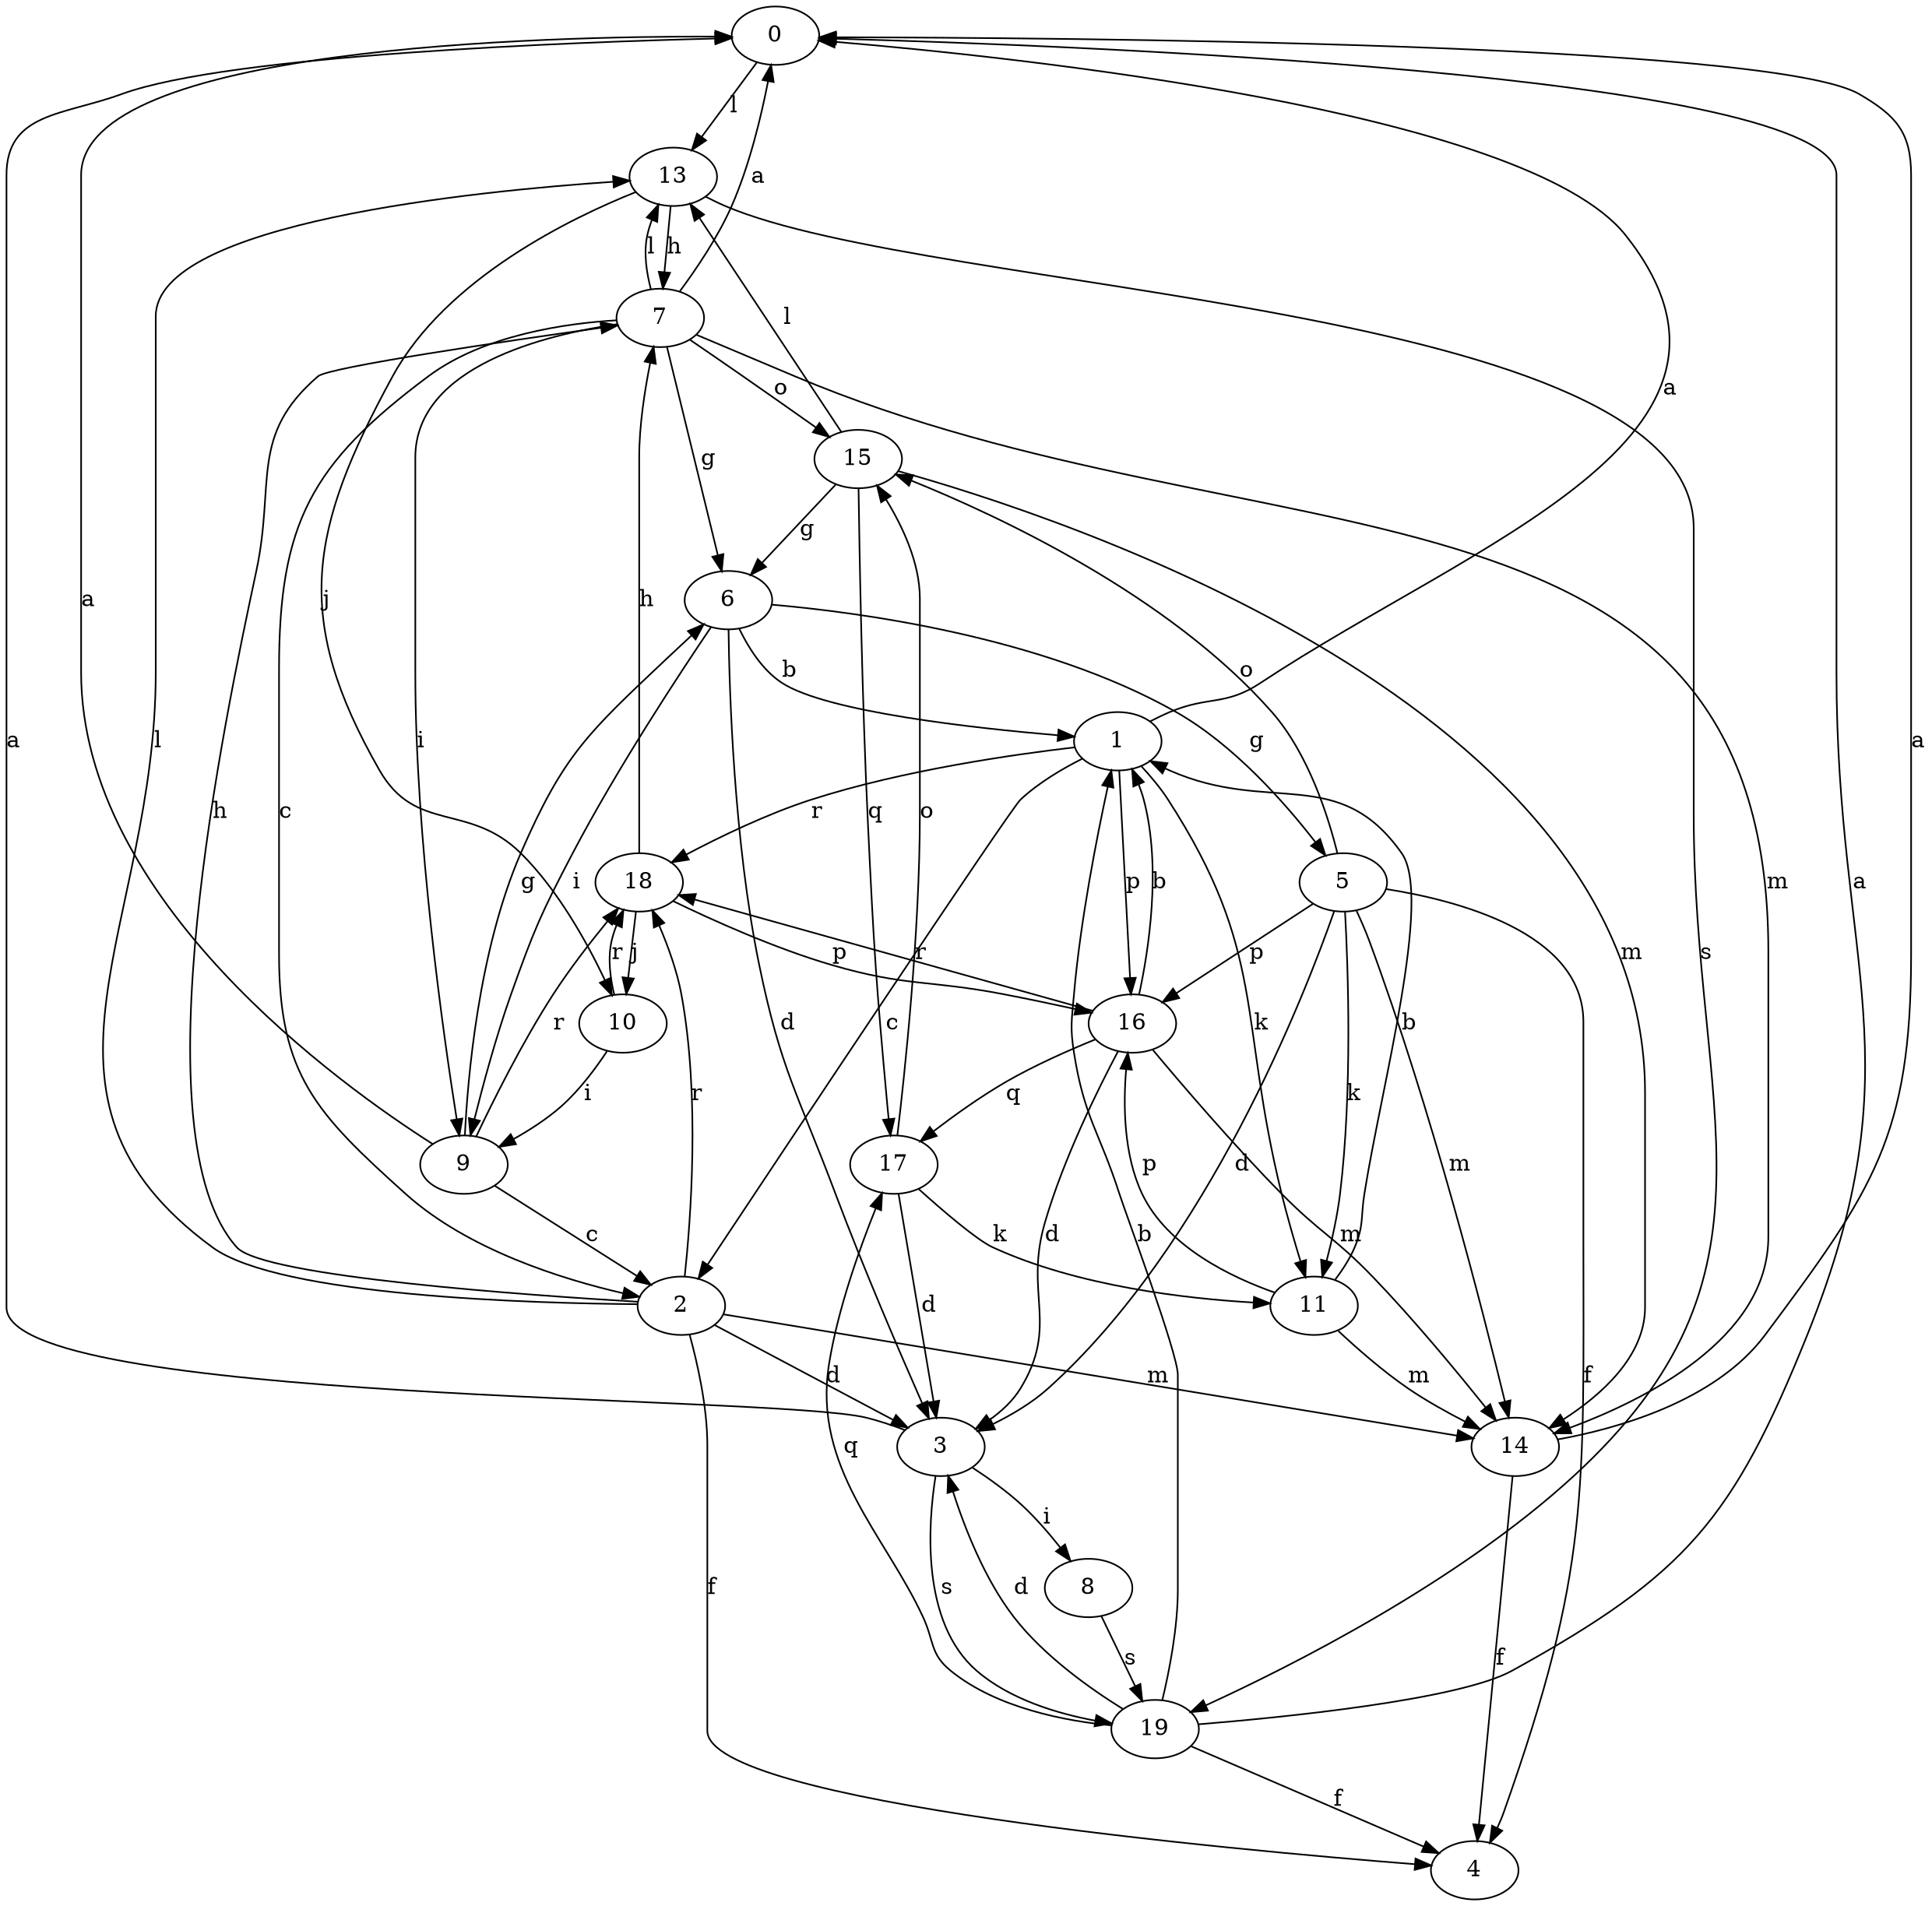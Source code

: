 strict digraph  {
0;
1;
2;
3;
4;
5;
6;
7;
8;
9;
10;
11;
13;
14;
15;
16;
17;
18;
19;
0 -> 13  [label=l];
1 -> 0  [label=a];
1 -> 2  [label=c];
1 -> 11  [label=k];
1 -> 16  [label=p];
1 -> 18  [label=r];
2 -> 3  [label=d];
2 -> 4  [label=f];
2 -> 7  [label=h];
2 -> 13  [label=l];
2 -> 14  [label=m];
2 -> 18  [label=r];
3 -> 0  [label=a];
3 -> 8  [label=i];
3 -> 19  [label=s];
5 -> 3  [label=d];
5 -> 4  [label=f];
5 -> 11  [label=k];
5 -> 14  [label=m];
5 -> 15  [label=o];
5 -> 16  [label=p];
6 -> 1  [label=b];
6 -> 3  [label=d];
6 -> 5  [label=g];
6 -> 9  [label=i];
7 -> 0  [label=a];
7 -> 2  [label=c];
7 -> 6  [label=g];
7 -> 9  [label=i];
7 -> 13  [label=l];
7 -> 14  [label=m];
7 -> 15  [label=o];
8 -> 19  [label=s];
9 -> 0  [label=a];
9 -> 2  [label=c];
9 -> 6  [label=g];
9 -> 18  [label=r];
10 -> 9  [label=i];
10 -> 18  [label=r];
11 -> 1  [label=b];
11 -> 14  [label=m];
11 -> 16  [label=p];
13 -> 7  [label=h];
13 -> 10  [label=j];
13 -> 19  [label=s];
14 -> 0  [label=a];
14 -> 4  [label=f];
15 -> 6  [label=g];
15 -> 13  [label=l];
15 -> 14  [label=m];
15 -> 17  [label=q];
16 -> 1  [label=b];
16 -> 3  [label=d];
16 -> 14  [label=m];
16 -> 17  [label=q];
16 -> 18  [label=r];
17 -> 3  [label=d];
17 -> 11  [label=k];
17 -> 15  [label=o];
18 -> 7  [label=h];
18 -> 10  [label=j];
18 -> 16  [label=p];
19 -> 0  [label=a];
19 -> 1  [label=b];
19 -> 3  [label=d];
19 -> 4  [label=f];
19 -> 17  [label=q];
}
